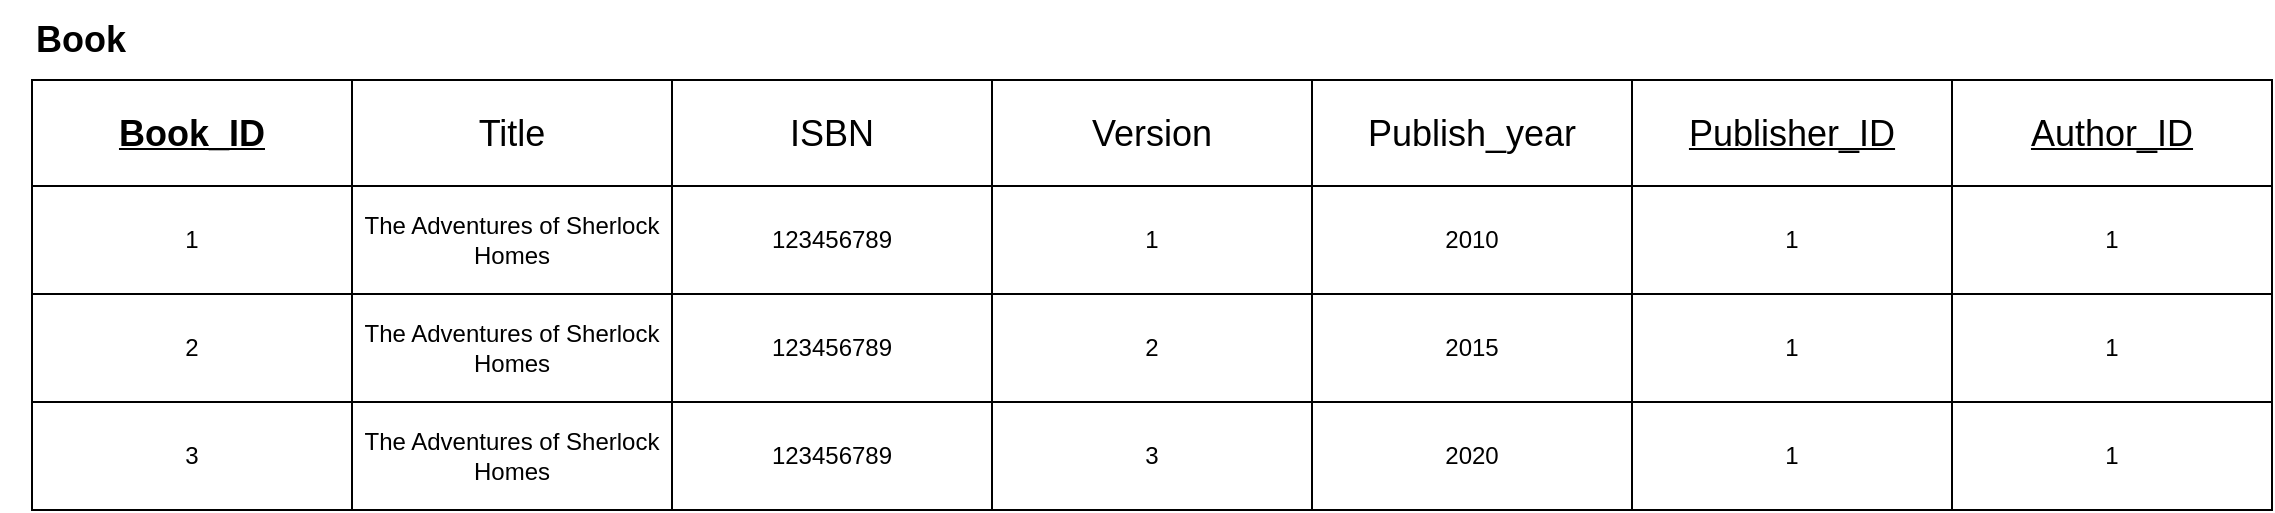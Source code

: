<mxfile>
    <diagram id="R2lEEEUBdFMjLlhIrx00" name="Page-1">
        <mxGraphModel dx="1184" dy="794" grid="1" gridSize="10" guides="1" tooltips="1" connect="1" arrows="1" fold="1" page="1" pageScale="1" pageWidth="850" pageHeight="1100" math="0" shadow="0" extFonts="Permanent Marker^https://fonts.googleapis.com/css?family=Permanent+Marker">
            <root>
                <mxCell id="0"/>
                <mxCell id="1" parent="0"/>
                <mxCell id="10" value="" style="shape=table;startSize=0;container=1;collapsible=0;childLayout=tableLayout;" vertex="1" parent="1">
                    <mxGeometry x="120" y="400" width="1120" height="215" as="geometry"/>
                </mxCell>
                <mxCell id="11" value="" style="shape=tableRow;horizontal=0;startSize=0;swimlaneHead=0;swimlaneBody=0;top=0;left=0;bottom=0;right=0;collapsible=0;dropTarget=0;fillColor=none;points=[[0,0.5],[1,0.5]];portConstraint=eastwest;" vertex="1" parent="10">
                    <mxGeometry width="1120" height="53" as="geometry"/>
                </mxCell>
                <mxCell id="12" value="&lt;b style=&quot;font-size: 18px;&quot;&gt;&lt;u&gt;Book_ID&lt;/u&gt;&lt;/b&gt;" style="shape=partialRectangle;html=1;whiteSpace=wrap;connectable=0;overflow=hidden;fillColor=none;top=0;left=0;bottom=0;right=0;pointerEvents=1;" vertex="1" parent="11">
                    <mxGeometry width="160" height="53" as="geometry">
                        <mxRectangle width="160" height="53" as="alternateBounds"/>
                    </mxGeometry>
                </mxCell>
                <mxCell id="13" value="&lt;span style=&quot;font-size: 18px;&quot;&gt;Title&lt;/span&gt;" style="shape=partialRectangle;html=1;whiteSpace=wrap;connectable=0;overflow=hidden;fillColor=none;top=0;left=0;bottom=0;right=0;pointerEvents=1;" vertex="1" parent="11">
                    <mxGeometry x="160" width="160" height="53" as="geometry">
                        <mxRectangle width="160" height="53" as="alternateBounds"/>
                    </mxGeometry>
                </mxCell>
                <mxCell id="14" value="&lt;span style=&quot;font-size: 18px;&quot;&gt;ISBN&lt;/span&gt;" style="shape=partialRectangle;html=1;whiteSpace=wrap;connectable=0;overflow=hidden;fillColor=none;top=0;left=0;bottom=0;right=0;pointerEvents=1;" vertex="1" parent="11">
                    <mxGeometry x="320" width="160" height="53" as="geometry">
                        <mxRectangle width="160" height="53" as="alternateBounds"/>
                    </mxGeometry>
                </mxCell>
                <mxCell id="15" value="&lt;span style=&quot;font-size: 18px;&quot;&gt;Version&lt;/span&gt;" style="shape=partialRectangle;html=1;whiteSpace=wrap;connectable=0;overflow=hidden;fillColor=none;top=0;left=0;bottom=0;right=0;pointerEvents=1;" vertex="1" parent="11">
                    <mxGeometry x="480" width="160" height="53" as="geometry">
                        <mxRectangle width="160" height="53" as="alternateBounds"/>
                    </mxGeometry>
                </mxCell>
                <mxCell id="42" value="&lt;span style=&quot;font-size: 18px;&quot;&gt;Publish_year&lt;/span&gt;" style="shape=partialRectangle;html=1;whiteSpace=wrap;connectable=0;overflow=hidden;fillColor=none;top=0;left=0;bottom=0;right=0;pointerEvents=1;" vertex="1" parent="11">
                    <mxGeometry x="640" width="160" height="53" as="geometry">
                        <mxRectangle width="160" height="53" as="alternateBounds"/>
                    </mxGeometry>
                </mxCell>
                <mxCell id="46" value="&lt;span style=&quot;font-size: 18px;&quot;&gt;&lt;u style=&quot;&quot;&gt;Publisher_ID&lt;/u&gt;&lt;/span&gt;" style="shape=partialRectangle;html=1;whiteSpace=wrap;connectable=0;overflow=hidden;fillColor=none;top=0;left=0;bottom=0;right=0;pointerEvents=1;" vertex="1" parent="11">
                    <mxGeometry x="800" width="160" height="53" as="geometry">
                        <mxRectangle width="160" height="53" as="alternateBounds"/>
                    </mxGeometry>
                </mxCell>
                <mxCell id="51" value="&lt;span style=&quot;font-size: 18px; text-decoration-line: underline;&quot;&gt;Author_ID&lt;/span&gt;" style="shape=partialRectangle;html=1;whiteSpace=wrap;connectable=0;overflow=hidden;fillColor=none;top=0;left=0;bottom=0;right=0;pointerEvents=1;" vertex="1" parent="11">
                    <mxGeometry x="960" width="160" height="53" as="geometry">
                        <mxRectangle width="160" height="53" as="alternateBounds"/>
                    </mxGeometry>
                </mxCell>
                <mxCell id="17" value="" style="shape=tableRow;horizontal=0;startSize=0;swimlaneHead=0;swimlaneBody=0;top=0;left=0;bottom=0;right=0;collapsible=0;dropTarget=0;fillColor=none;points=[[0,0.5],[1,0.5]];portConstraint=eastwest;" vertex="1" parent="10">
                    <mxGeometry y="53" width="1120" height="54" as="geometry"/>
                </mxCell>
                <mxCell id="18" value="1" style="shape=partialRectangle;html=1;whiteSpace=wrap;connectable=0;overflow=hidden;fillColor=none;top=0;left=0;bottom=0;right=0;pointerEvents=1;" vertex="1" parent="17">
                    <mxGeometry width="160" height="54" as="geometry">
                        <mxRectangle width="160" height="54" as="alternateBounds"/>
                    </mxGeometry>
                </mxCell>
                <mxCell id="19" value="The Adventures of Sherlock Homes" style="shape=partialRectangle;html=1;whiteSpace=wrap;connectable=0;overflow=hidden;fillColor=none;top=0;left=0;bottom=0;right=0;pointerEvents=1;" vertex="1" parent="17">
                    <mxGeometry x="160" width="160" height="54" as="geometry">
                        <mxRectangle width="160" height="54" as="alternateBounds"/>
                    </mxGeometry>
                </mxCell>
                <mxCell id="20" value="123456789" style="shape=partialRectangle;html=1;whiteSpace=wrap;connectable=0;overflow=hidden;fillColor=none;top=0;left=0;bottom=0;right=0;pointerEvents=1;" vertex="1" parent="17">
                    <mxGeometry x="320" width="160" height="54" as="geometry">
                        <mxRectangle width="160" height="54" as="alternateBounds"/>
                    </mxGeometry>
                </mxCell>
                <mxCell id="21" value="1" style="shape=partialRectangle;html=1;whiteSpace=wrap;connectable=0;overflow=hidden;fillColor=none;top=0;left=0;bottom=0;right=0;pointerEvents=1;" vertex="1" parent="17">
                    <mxGeometry x="480" width="160" height="54" as="geometry">
                        <mxRectangle width="160" height="54" as="alternateBounds"/>
                    </mxGeometry>
                </mxCell>
                <mxCell id="43" value="2010" style="shape=partialRectangle;html=1;whiteSpace=wrap;connectable=0;overflow=hidden;fillColor=none;top=0;left=0;bottom=0;right=0;pointerEvents=1;" vertex="1" parent="17">
                    <mxGeometry x="640" width="160" height="54" as="geometry">
                        <mxRectangle width="160" height="54" as="alternateBounds"/>
                    </mxGeometry>
                </mxCell>
                <mxCell id="47" value="1" style="shape=partialRectangle;html=1;whiteSpace=wrap;connectable=0;overflow=hidden;fillColor=none;top=0;left=0;bottom=0;right=0;pointerEvents=1;" vertex="1" parent="17">
                    <mxGeometry x="800" width="160" height="54" as="geometry">
                        <mxRectangle width="160" height="54" as="alternateBounds"/>
                    </mxGeometry>
                </mxCell>
                <mxCell id="52" value="1" style="shape=partialRectangle;html=1;whiteSpace=wrap;connectable=0;overflow=hidden;fillColor=none;top=0;left=0;bottom=0;right=0;pointerEvents=1;" vertex="1" parent="17">
                    <mxGeometry x="960" width="160" height="54" as="geometry">
                        <mxRectangle width="160" height="54" as="alternateBounds"/>
                    </mxGeometry>
                </mxCell>
                <mxCell id="30" style="shape=tableRow;horizontal=0;startSize=0;swimlaneHead=0;swimlaneBody=0;top=0;left=0;bottom=0;right=0;collapsible=0;dropTarget=0;fillColor=none;points=[[0,0.5],[1,0.5]];portConstraint=eastwest;" vertex="1" parent="10">
                    <mxGeometry y="107" width="1120" height="54" as="geometry"/>
                </mxCell>
                <mxCell id="31" value="2" style="shape=partialRectangle;html=1;whiteSpace=wrap;connectable=0;overflow=hidden;fillColor=none;top=0;left=0;bottom=0;right=0;pointerEvents=1;" vertex="1" parent="30">
                    <mxGeometry width="160" height="54" as="geometry">
                        <mxRectangle width="160" height="54" as="alternateBounds"/>
                    </mxGeometry>
                </mxCell>
                <mxCell id="32" value="The Adventures of Sherlock Homes" style="shape=partialRectangle;html=1;whiteSpace=wrap;connectable=0;overflow=hidden;fillColor=none;top=0;left=0;bottom=0;right=0;pointerEvents=1;" vertex="1" parent="30">
                    <mxGeometry x="160" width="160" height="54" as="geometry">
                        <mxRectangle width="160" height="54" as="alternateBounds"/>
                    </mxGeometry>
                </mxCell>
                <mxCell id="33" value="123456789" style="shape=partialRectangle;html=1;whiteSpace=wrap;connectable=0;overflow=hidden;fillColor=none;top=0;left=0;bottom=0;right=0;pointerEvents=1;" vertex="1" parent="30">
                    <mxGeometry x="320" width="160" height="54" as="geometry">
                        <mxRectangle width="160" height="54" as="alternateBounds"/>
                    </mxGeometry>
                </mxCell>
                <mxCell id="34" value="2" style="shape=partialRectangle;html=1;whiteSpace=wrap;connectable=0;overflow=hidden;fillColor=none;top=0;left=0;bottom=0;right=0;pointerEvents=1;" vertex="1" parent="30">
                    <mxGeometry x="480" width="160" height="54" as="geometry">
                        <mxRectangle width="160" height="54" as="alternateBounds"/>
                    </mxGeometry>
                </mxCell>
                <mxCell id="44" value="2015" style="shape=partialRectangle;html=1;whiteSpace=wrap;connectable=0;overflow=hidden;fillColor=none;top=0;left=0;bottom=0;right=0;pointerEvents=1;" vertex="1" parent="30">
                    <mxGeometry x="640" width="160" height="54" as="geometry">
                        <mxRectangle width="160" height="54" as="alternateBounds"/>
                    </mxGeometry>
                </mxCell>
                <mxCell id="48" value="1" style="shape=partialRectangle;html=1;whiteSpace=wrap;connectable=0;overflow=hidden;fillColor=none;top=0;left=0;bottom=0;right=0;pointerEvents=1;" vertex="1" parent="30">
                    <mxGeometry x="800" width="160" height="54" as="geometry">
                        <mxRectangle width="160" height="54" as="alternateBounds"/>
                    </mxGeometry>
                </mxCell>
                <mxCell id="53" value="1" style="shape=partialRectangle;html=1;whiteSpace=wrap;connectable=0;overflow=hidden;fillColor=none;top=0;left=0;bottom=0;right=0;pointerEvents=1;" vertex="1" parent="30">
                    <mxGeometry x="960" width="160" height="54" as="geometry">
                        <mxRectangle width="160" height="54" as="alternateBounds"/>
                    </mxGeometry>
                </mxCell>
                <mxCell id="36" style="shape=tableRow;horizontal=0;startSize=0;swimlaneHead=0;swimlaneBody=0;top=0;left=0;bottom=0;right=0;collapsible=0;dropTarget=0;fillColor=none;points=[[0,0.5],[1,0.5]];portConstraint=eastwest;" vertex="1" parent="10">
                    <mxGeometry y="161" width="1120" height="54" as="geometry"/>
                </mxCell>
                <mxCell id="37" value="3" style="shape=partialRectangle;html=1;whiteSpace=wrap;connectable=0;overflow=hidden;fillColor=none;top=0;left=0;bottom=0;right=0;pointerEvents=1;" vertex="1" parent="36">
                    <mxGeometry width="160" height="54" as="geometry">
                        <mxRectangle width="160" height="54" as="alternateBounds"/>
                    </mxGeometry>
                </mxCell>
                <mxCell id="38" value="The Adventures of Sherlock Homes" style="shape=partialRectangle;html=1;whiteSpace=wrap;connectable=0;overflow=hidden;fillColor=none;top=0;left=0;bottom=0;right=0;pointerEvents=1;" vertex="1" parent="36">
                    <mxGeometry x="160" width="160" height="54" as="geometry">
                        <mxRectangle width="160" height="54" as="alternateBounds"/>
                    </mxGeometry>
                </mxCell>
                <mxCell id="39" value="123456789" style="shape=partialRectangle;html=1;whiteSpace=wrap;connectable=0;overflow=hidden;fillColor=none;top=0;left=0;bottom=0;right=0;pointerEvents=1;" vertex="1" parent="36">
                    <mxGeometry x="320" width="160" height="54" as="geometry">
                        <mxRectangle width="160" height="54" as="alternateBounds"/>
                    </mxGeometry>
                </mxCell>
                <mxCell id="40" value="3" style="shape=partialRectangle;html=1;whiteSpace=wrap;connectable=0;overflow=hidden;fillColor=none;top=0;left=0;bottom=0;right=0;pointerEvents=1;" vertex="1" parent="36">
                    <mxGeometry x="480" width="160" height="54" as="geometry">
                        <mxRectangle width="160" height="54" as="alternateBounds"/>
                    </mxGeometry>
                </mxCell>
                <mxCell id="45" value="2020" style="shape=partialRectangle;html=1;whiteSpace=wrap;connectable=0;overflow=hidden;fillColor=none;top=0;left=0;bottom=0;right=0;pointerEvents=1;" vertex="1" parent="36">
                    <mxGeometry x="640" width="160" height="54" as="geometry">
                        <mxRectangle width="160" height="54" as="alternateBounds"/>
                    </mxGeometry>
                </mxCell>
                <mxCell id="49" value="1" style="shape=partialRectangle;html=1;whiteSpace=wrap;connectable=0;overflow=hidden;fillColor=none;top=0;left=0;bottom=0;right=0;pointerEvents=1;" vertex="1" parent="36">
                    <mxGeometry x="800" width="160" height="54" as="geometry">
                        <mxRectangle width="160" height="54" as="alternateBounds"/>
                    </mxGeometry>
                </mxCell>
                <mxCell id="54" value="1" style="shape=partialRectangle;html=1;whiteSpace=wrap;connectable=0;overflow=hidden;fillColor=none;top=0;left=0;bottom=0;right=0;pointerEvents=1;" vertex="1" parent="36">
                    <mxGeometry x="960" width="160" height="54" as="geometry">
                        <mxRectangle width="160" height="54" as="alternateBounds"/>
                    </mxGeometry>
                </mxCell>
                <mxCell id="29" value="Book" style="text;strokeColor=none;fillColor=none;html=1;fontSize=18;fontStyle=1;verticalAlign=middle;align=center;" vertex="1" parent="1">
                    <mxGeometry x="104" y="360" width="80" height="40" as="geometry"/>
                </mxCell>
            </root>
        </mxGraphModel>
    </diagram>
</mxfile>